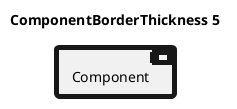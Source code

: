 @startuml
'!include ../../../plantuml-styles/plantuml-ae-skinparam-ex.iuml

skinparam ComponentBorderThickness 5

title ComponentBorderThickness 5

component Component 
@enduml